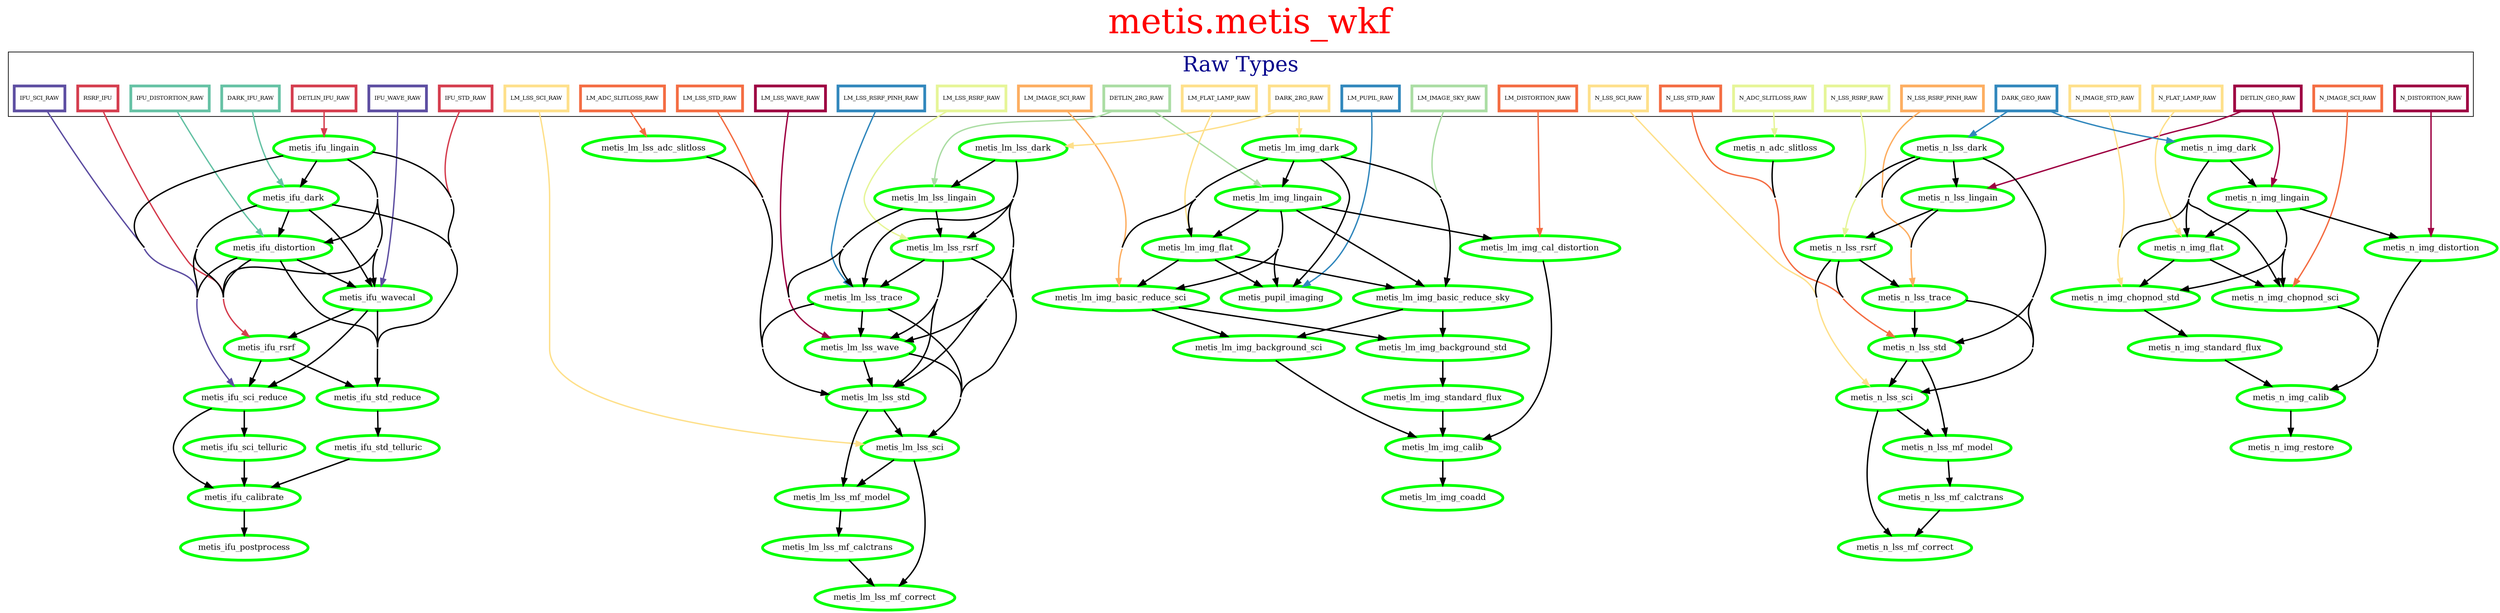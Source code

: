 strict digraph {
    graph [
        concentrate=true
        fontcolor=red
        fontsize=50
        label="metis.metis_wkf"
        labeljust=c
        labelloc=t
        rankdir=TD
        splines=spline
        ]
    edge [colorscheme=spectral11 penwidth=2]

    subgraph cluster1 {
        node [colorscheme=spectral11 fontsize=8 shape=box penwidth=4]
        fontcolor=darkblue
        fontsize=30
        label="Raw Types"
        "LM_LSS_STD_RAW" [color=3]
        "LM_LSS_WAVE_RAW" [color=1]
        "IFU_WAVE_RAW" [color=11]
        "N_LSS_RSRF_PINH_RAW" [color=4]
        "DETLIN_GEO_RAW" [color=1]
        "DETLIN_2RG_RAW" [color=8]
        "IFU_STD_RAW" [color=2]
        "LM_LSS_RSRF_PINH_RAW" [color=10]
        "N_IMAGE_STD_RAW" [color=5]
        "LM_IMAGE_SCI_RAW" [color=4]
        "N_FLAT_LAMP_RAW" [color=5]
        "DARK_GEO_RAW" [color=10]
        "N_LSS_STD_RAW" [color=3]
        "DARK_2RG_RAW" [color=5]
        "N_DISTORTION_RAW" [color=1]
        "N_LSS_RSRF_RAW" [color=7]
        "DETLIN_IFU_RAW" [color=2]
        "LM_IMAGE_SKY_RAW" [color=8]
        "LM_LSS_RSRF_RAW" [color=7]
        "IFU_DISTORTION_RAW" [color=9]
        "N_IMAGE_SCI_RAW" [color=3]
        "LM_FLAT_LAMP_RAW" [color=5]
        "LM_LSS_SCI_RAW" [color=5]
        "LM_PUPIL_RAW" [color=10]
        "DARK_IFU_RAW" [color=9]
        "N_ADC_SLITLOSS_RAW" [color=7]
        "LM_ADC_SLITLOSS_RAW" [color=3]
        "RSRF_IFU" [color=2]
        "IFU_SCI_RAW" [color=11]
        "N_LSS_SCI_RAW" [color=5]
        "LM_DISTORTION_RAW" [color=3]
    }

    "metis_lm_lss_mf_model" [color=green fontsize=12 shape=ellipse penwidth=4]
    "metis_n_adc_slitloss" [color=green fontsize=12 shape=ellipse penwidth=4]
    "metis_ifu_wavecal" [color=green fontsize=12 shape=ellipse penwidth=4]
    "metis_lm_lss_sci" [color=green fontsize=12 shape=ellipse penwidth=4]
    "metis_n_img_dark" [color=green fontsize=12 shape=ellipse penwidth=4]
    "metis_n_img_flat" [color=green fontsize=12 shape=ellipse penwidth=4]
    "metis_n_img_chopnod_sci" [color=green fontsize=12 shape=ellipse penwidth=4]
    "metis_n_lss_dark" [color=green fontsize=12 shape=ellipse penwidth=4]
    "metis_n_img_chopnod_std" [color=green fontsize=12 shape=ellipse penwidth=4]
    "metis_ifu_distortion" [color=green fontsize=12 shape=ellipse penwidth=4]
    "metis_ifu_dark" [color=green fontsize=12 shape=ellipse penwidth=4]
    "metis_n_lss_mf_correct" [color=green fontsize=12 shape=ellipse penwidth=4]
    "metis_lm_img_coadd" [color=green fontsize=12 shape=ellipse penwidth=4]
    "metis_lm_lss_rsrf" [color=green fontsize=12 shape=ellipse penwidth=4]
    "metis_n_lss_lingain" [color=green fontsize=12 shape=ellipse penwidth=4]
    "metis_n_img_standard_flux" [color=green fontsize=12 shape=ellipse penwidth=4]
    "metis_n_lss_trace" [color=green fontsize=12 shape=ellipse penwidth=4]
    "metis_lm_img_dark" [color=green fontsize=12 shape=ellipse penwidth=4]
    "metis_n_img_calib" [color=green fontsize=12 shape=ellipse penwidth=4]
    "metis_pupil_imaging" [color=green fontsize=12 shape=ellipse penwidth=4]
    "metis_lm_lss_trace" [color=green fontsize=12 shape=ellipse penwidth=4]
    "metis_ifu_sci_reduce" [color=green fontsize=12 shape=ellipse penwidth=4]
    "metis_n_lss_mf_calctrans" [color=green fontsize=12 shape=ellipse penwidth=4]
    "metis_ifu_sci_telluric" [color=green fontsize=12 shape=ellipse penwidth=4]
    "metis_n_img_lingain" [color=green fontsize=12 shape=ellipse penwidth=4]
    "metis_n_img_distortion" [color=green fontsize=12 shape=ellipse penwidth=4]
    "metis_lm_img_standard_flux" [color=green fontsize=12 shape=ellipse penwidth=4]
    "metis_lm_lss_lingain" [color=green fontsize=12 shape=ellipse penwidth=4]
    "metis_lm_img_basic_reduce_sci" [color=green fontsize=12 shape=ellipse penwidth=4]
    "metis_lm_lss_adc_slitloss" [color=green fontsize=12 shape=ellipse penwidth=4]
    "metis_ifu_std_reduce" [color=green fontsize=12 shape=ellipse penwidth=4]
    "metis_ifu_calibrate" [color=green fontsize=12 shape=ellipse penwidth=4]
    "metis_n_lss_sci" [color=green fontsize=12 shape=ellipse penwidth=4]
    "metis_lm_lss_wave" [color=green fontsize=12 shape=ellipse penwidth=4]
    "metis_ifu_lingain" [color=green fontsize=12 shape=ellipse penwidth=4]
    "metis_n_lss_rsrf" [color=green fontsize=12 shape=ellipse penwidth=4]
    "metis_lm_lss_std" [color=green fontsize=12 shape=ellipse penwidth=4]
    "metis_ifu_std_telluric" [color=green fontsize=12 shape=ellipse penwidth=4]
    "metis_lm_img_background_std" [color=green fontsize=12 shape=ellipse penwidth=4]
    "metis_n_img_restore" [color=green fontsize=12 shape=ellipse penwidth=4]
    "metis_lm_lss_dark" [color=green fontsize=12 shape=ellipse penwidth=4]
    "metis_lm_img_flat" [color=green fontsize=12 shape=ellipse penwidth=4]
    "metis_lm_img_lingain" [color=green fontsize=12 shape=ellipse penwidth=4]
    "metis_n_lss_mf_model" [color=green fontsize=12 shape=ellipse penwidth=4]
    "metis_lm_lss_mf_calctrans" [color=green fontsize=12 shape=ellipse penwidth=4]
    "metis_n_lss_std" [color=green fontsize=12 shape=ellipse penwidth=4]
    "metis_lm_lss_mf_correct" [color=green fontsize=12 shape=ellipse penwidth=4]
    "metis_lm_img_cal_distortion" [color=green fontsize=12 shape=ellipse penwidth=4]
    "metis_ifu_postprocess" [color=green fontsize=12 shape=ellipse penwidth=4]
    "metis_lm_img_calib" [color=green fontsize=12 shape=ellipse penwidth=4]
    "metis_ifu_rsrf" [color=green fontsize=12 shape=ellipse penwidth=4]
    "metis_lm_img_basic_reduce_sky" [color=green fontsize=12 shape=ellipse penwidth=4]
    "metis_lm_img_background_sci" [color=green fontsize=12 shape=ellipse penwidth=4]


    "metis_lm_lss_trace" -> "metis_lm_lss_sci" [color=black]
    "metis_lm_lss_trace" -> "metis_lm_lss_std" [color=black]
    "metis_lm_lss_trace" -> "metis_lm_lss_wave" [color=black]
    "LM_LSS_RSRF_PINH_RAW" -> "metis_lm_lss_trace" [color=10]
    "metis_lm_lss_dark" -> "metis_lm_lss_trace" [color=black]
    "metis_lm_lss_dark" -> "metis_lm_lss_sci" [color=black]
    "metis_lm_lss_dark" -> "metis_lm_lss_std" [color=black]
    "metis_lm_lss_dark" -> "metis_lm_lss_lingain" [color=black]
    "metis_lm_lss_dark" -> "metis_lm_lss_rsrf" [color=black]
    "metis_lm_lss_dark" -> "metis_lm_lss_wave" [color=black]
    "metis_lm_lss_lingain" -> "metis_lm_lss_trace" [color=black]
    "metis_lm_lss_lingain" -> "metis_lm_lss_rsrf" [color=black]
    "metis_lm_lss_lingain" -> "metis_lm_lss_wave" [color=black]
    "metis_lm_lss_rsrf" -> "metis_lm_lss_trace" [color=black]
    "metis_lm_lss_rsrf" -> "metis_lm_lss_sci" [color=black]
    "metis_lm_lss_rsrf" -> "metis_lm_lss_std" [color=black]
    "metis_lm_lss_rsrf" -> "metis_lm_lss_wave" [color=black]
    "DARK_2RG_RAW" -> "metis_lm_lss_dark" [color=5]
    "DARK_2RG_RAW" -> "metis_lm_img_dark" [color=5]
    "metis_n_img_distortion" -> "metis_n_img_calib" [color=black]
    "N_DISTORTION_RAW" -> "metis_n_img_distortion" [color=1]
    "metis_n_img_lingain" -> "metis_n_img_distortion" [color=black]
    "metis_n_img_lingain" -> "metis_n_img_chopnod_sci" [color=black]
    "metis_n_img_lingain" -> "metis_n_img_chopnod_std" [color=black]
    "metis_n_img_lingain" -> "metis_n_img_flat" [color=black]
    "metis_ifu_calibrate" -> "metis_ifu_postprocess" [color=black]
    "metis_ifu_sci_reduce" -> "metis_ifu_calibrate" [color=black]
    "metis_ifu_sci_reduce" -> "metis_ifu_sci_telluric" [color=black]
    "metis_ifu_sci_telluric" -> "metis_ifu_calibrate" [color=black]
    "metis_ifu_std_telluric" -> "metis_ifu_calibrate" [color=black]
    "metis_ifu_rsrf" -> "metis_ifu_std_reduce" [color=black]
    "metis_ifu_rsrf" -> "metis_ifu_sci_reduce" [color=black]
    "RSRF_IFU" -> "metis_ifu_rsrf" [color=2]
    "metis_ifu_lingain" -> "metis_ifu_rsrf" [color=black]
    "metis_ifu_lingain" -> "metis_ifu_std_reduce" [color=black]
    "metis_ifu_lingain" -> "metis_ifu_sci_reduce" [color=black]
    "metis_ifu_lingain" -> "metis_ifu_wavecal" [color=black]
    "metis_ifu_lingain" -> "metis_ifu_dark" [color=black]
    "metis_ifu_lingain" -> "metis_ifu_distortion" [color=black]
    "metis_ifu_dark" -> "metis_ifu_rsrf" [color=black]
    "metis_ifu_dark" -> "metis_ifu_std_reduce" [color=black]
    "metis_ifu_dark" -> "metis_ifu_sci_reduce" [color=black]
    "metis_ifu_dark" -> "metis_ifu_wavecal" [color=black]
    "metis_ifu_dark" -> "metis_ifu_distortion" [color=black]
    "metis_ifu_distortion" -> "metis_ifu_rsrf" [color=black]
    "metis_ifu_distortion" -> "metis_ifu_std_reduce" [color=black]
    "metis_ifu_distortion" -> "metis_ifu_sci_reduce" [color=black]
    "metis_ifu_distortion" -> "metis_ifu_wavecal" [color=black]
    "metis_ifu_wavecal" -> "metis_ifu_rsrf" [color=black]
    "metis_ifu_wavecal" -> "metis_ifu_std_reduce" [color=black]
    "metis_ifu_wavecal" -> "metis_ifu_sci_reduce" [color=black]
    "metis_ifu_std_reduce" -> "metis_ifu_std_telluric" [color=black]
    "IFU_STD_RAW" -> "metis_ifu_std_reduce" [color=2]
    "metis_n_img_chopnod_sci" -> "metis_n_img_calib" [color=black]
    "N_IMAGE_SCI_RAW" -> "metis_n_img_chopnod_sci" [color=3]
    "metis_n_img_dark" -> "metis_n_img_chopnod_sci" [color=black]
    "metis_n_img_dark" -> "metis_n_img_chopnod_std" [color=black]
    "metis_n_img_dark" -> "metis_n_img_lingain" [color=black]
    "metis_n_img_dark" -> "metis_n_img_flat" [color=black]
    "metis_n_img_flat" -> "metis_n_img_chopnod_sci" [color=black]
    "metis_n_img_flat" -> "metis_n_img_chopnod_std" [color=black]
    "IFU_SCI_RAW" -> "metis_ifu_sci_reduce" [color=11]
    "metis_lm_img_background_std" -> "metis_lm_img_standard_flux" [color=black]
    "metis_lm_img_basic_reduce_sci" -> "metis_lm_img_background_std" [color=black]
    "metis_lm_img_basic_reduce_sci" -> "metis_lm_img_background_sci" [color=black]
    "metis_lm_img_basic_reduce_sky" -> "metis_lm_img_background_std" [color=black]
    "metis_lm_img_basic_reduce_sky" -> "metis_lm_img_background_sci" [color=black]
    "metis_n_img_chopnod_std" -> "metis_n_img_standard_flux" [color=black]
    "N_IMAGE_STD_RAW" -> "metis_n_img_chopnod_std" [color=5]
    "DETLIN_GEO_RAW" -> "metis_n_img_lingain" [color=1]
    "DETLIN_GEO_RAW" -> "metis_n_lss_lingain" [color=1]
    "IFU_WAVE_RAW" -> "metis_ifu_wavecal" [color=11]
    "DETLIN_IFU_RAW" -> "metis_ifu_lingain" [color=2]
    "metis_lm_lss_adc_slitloss" -> "metis_lm_lss_std" [color=black]
    "LM_ADC_SLITLOSS_RAW" -> "metis_lm_lss_adc_slitloss" [color=3]
    "DARK_IFU_RAW" -> "metis_ifu_dark" [color=9]
    "metis_n_img_calib" -> "metis_n_img_restore" [color=black]
    "metis_n_lss_dark" -> "metis_n_lss_trace" [color=black]
    "metis_n_lss_dark" -> "metis_n_lss_std" [color=black]
    "metis_n_lss_dark" -> "metis_n_lss_sci" [color=black]
    "metis_n_lss_dark" -> "metis_n_lss_lingain" [color=black]
    "metis_n_lss_dark" -> "metis_n_lss_rsrf" [color=black]
    "DARK_GEO_RAW" -> "metis_n_lss_dark" [color=10]
    "DARK_GEO_RAW" -> "metis_n_img_dark" [color=10]
    "metis_n_lss_trace" -> "metis_n_lss_std" [color=black]
    "metis_n_lss_trace" -> "metis_n_lss_sci" [color=black]
    "N_LSS_RSRF_PINH_RAW" -> "metis_n_lss_trace" [color=4]
    "metis_n_lss_lingain" -> "metis_n_lss_trace" [color=black]
    "metis_n_lss_lingain" -> "metis_n_lss_rsrf" [color=black]
    "metis_n_lss_rsrf" -> "metis_n_lss_trace" [color=black]
    "metis_n_lss_rsrf" -> "metis_n_lss_std" [color=black]
    "metis_n_lss_rsrf" -> "metis_n_lss_sci" [color=black]
    "metis_n_lss_std" -> "metis_n_lss_mf_model" [color=black]
    "metis_n_lss_std" -> "metis_n_lss_sci" [color=black]
    "N_LSS_STD_RAW" -> "metis_n_lss_std" [color=3]
    "metis_n_adc_slitloss" -> "metis_n_lss_std" [color=black]
    "metis_lm_lss_sci" -> "metis_lm_lss_mf_model" [color=black]
    "metis_lm_lss_sci" -> "metis_lm_lss_mf_correct" [color=black]
    "LM_LSS_SCI_RAW" -> "metis_lm_lss_sci" [color=5]
    "metis_lm_lss_wave" -> "metis_lm_lss_sci" [color=black]
    "metis_lm_lss_wave" -> "metis_lm_lss_std" [color=black]
    "metis_lm_lss_std" -> "metis_lm_lss_sci" [color=black]
    "metis_lm_lss_std" -> "metis_lm_lss_mf_model" [color=black]
    "metis_lm_img_standard_flux" -> "metis_lm_img_calib" [color=black]
    "metis_lm_lss_mf_model" -> "metis_lm_lss_mf_calctrans" [color=black]
    "metis_lm_img_flat" -> "metis_pupil_imaging" [color=black]
    "metis_lm_img_flat" -> "metis_lm_img_basic_reduce_sci" [color=black]
    "metis_lm_img_flat" -> "metis_lm_img_basic_reduce_sky" [color=black]
    "LM_FLAT_LAMP_RAW" -> "metis_lm_img_flat" [color=5]
    "metis_lm_img_dark" -> "metis_lm_img_flat" [color=black]
    "metis_lm_img_dark" -> "metis_pupil_imaging" [color=black]
    "metis_lm_img_dark" -> "metis_lm_img_basic_reduce_sci" [color=black]
    "metis_lm_img_dark" -> "metis_lm_img_basic_reduce_sky" [color=black]
    "metis_lm_img_dark" -> "metis_lm_img_lingain" [color=black]
    "metis_lm_img_lingain" -> "metis_lm_img_flat" [color=black]
    "metis_lm_img_lingain" -> "metis_pupil_imaging" [color=black]
    "metis_lm_img_lingain" -> "metis_lm_img_cal_distortion" [color=black]
    "metis_lm_img_lingain" -> "metis_lm_img_basic_reduce_sci" [color=black]
    "metis_lm_img_lingain" -> "metis_lm_img_basic_reduce_sky" [color=black]
    "N_ADC_SLITLOSS_RAW" -> "metis_n_adc_slitloss" [color=7]
    "metis_n_lss_mf_model" -> "metis_n_lss_mf_calctrans" [color=black]
    "metis_n_lss_sci" -> "metis_n_lss_mf_model" [color=black]
    "metis_n_lss_sci" -> "metis_n_lss_mf_correct" [color=black]
    "metis_lm_img_background_sci" -> "metis_lm_img_calib" [color=black]
    "LM_LSS_STD_RAW" -> "metis_lm_lss_std" [color=3]
    "metis_n_lss_mf_calctrans" -> "metis_n_lss_mf_correct" [color=black]
    "DETLIN_2RG_RAW" -> "metis_lm_lss_lingain" [color=8]
    "DETLIN_2RG_RAW" -> "metis_lm_img_lingain" [color=8]
    "N_LSS_SCI_RAW" -> "metis_n_lss_sci" [color=5]
    "LM_LSS_RSRF_RAW" -> "metis_lm_lss_rsrf" [color=7]
    "metis_lm_img_calib" -> "metis_lm_img_coadd" [color=black]
    "metis_lm_img_cal_distortion" -> "metis_lm_img_calib" [color=black]
    "metis_n_img_standard_flux" -> "metis_n_img_calib" [color=black]
    "LM_PUPIL_RAW" -> "metis_pupil_imaging" [color=10]
    "LM_DISTORTION_RAW" -> "metis_lm_img_cal_distortion" [color=3]
    "IFU_DISTORTION_RAW" -> "metis_ifu_distortion" [color=9]
    "LM_IMAGE_SCI_RAW" -> "metis_lm_img_basic_reduce_sci" [color=4]
    "LM_IMAGE_SKY_RAW" -> "metis_lm_img_basic_reduce_sky" [color=8]
    "N_FLAT_LAMP_RAW" -> "metis_n_img_flat" [color=5]
    "N_LSS_RSRF_RAW" -> "metis_n_lss_rsrf" [color=7]
    "LM_LSS_WAVE_RAW" -> "metis_lm_lss_wave" [color=1]
    "metis_lm_lss_mf_calctrans" -> "metis_lm_lss_mf_correct" [color=black]
}
